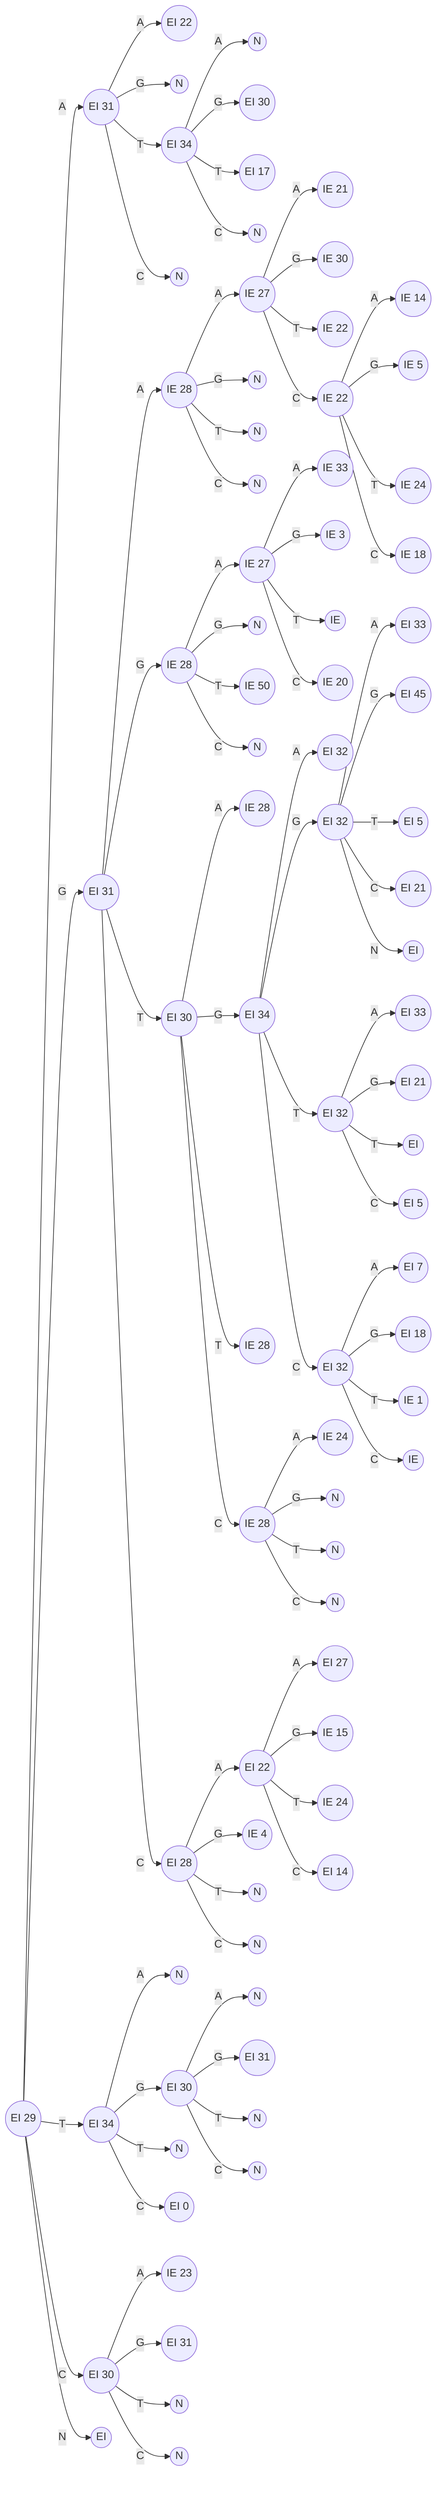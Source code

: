 graph LR
2691191888304((EI 29))
2691191888304-- A -->2691225013272
2691191888304-- G -->2691225012544
2691191888304-- T -->2691225388536
2691191888304-- C -->2691225318456
2691191888304-- N -->2691225217792
2691225013272((EI 31))
2691225013272-- A -->2691225664872
2691225013272-- G -->2691225664648
2691225013272-- T -->2691225664592
2691225013272-- C -->2691225319800
2691225664872((EI 22))
2691225664648((N))
2691225664592((EI 34))
2691225664592-- A -->2691225320024
2691225664592-- G -->2691225662352
2691225664592-- T -->2691225663752
2691225664592-- C -->2691225785624
2691225320024((N))
2691225662352((EI 30))
2691225663752((EI 17))
2691225785624((N))
2691225319800((N))
2691225012544((EI 31))
2691225012544-- A -->2691225318064
2691225012544-- G -->2691225740120
2691225012544-- T -->2691225290400
2691225012544-- C -->2691225317616
2691225318064((IE 28))
2691225318064-- A -->2691225215048
2691225318064-- G -->2691225663976
2691225318064-- T -->2691225375744
2691225318064-- C -->2691225787472
2691225215048((IE 27))
2691225215048-- A -->2691225429552
2691225215048-- G -->2691225430560
2691225215048-- T -->2691225429496
2691225215048-- C -->2691225429608
2691225429552((IE 21))
2691225430560((IE 30))
2691225429496((IE 22))
2691225429608((IE 22))
2691225429608-- A -->2691225661792
2691225429608-- G -->2691225662072
2691225429608-- T -->2691225664144
2691225429608-- C -->2691225011928
2691225661792((IE 14))
2691225662072((IE 5))
2691225664144((IE 24))
2691225011928((IE 18))
2691225663976((N))
2691225375744((N))
2691225787472((N))
2691225740120((IE 28))
2691225740120-- A -->2691225375576
2691225740120-- G -->2691225430504
2691225740120-- T -->2691225428208
2691225740120-- C -->2691225289784
2691225375576((IE 27))
2691225375576-- A -->2691225430784
2691225375576-- G -->2691225430952
2691225375576-- T -->2691225291408
2691225375576-- C -->2691225429048
2691225430784((IE 33))
2691225430952((IE 3))
2691225291408((IE))
2691225429048((IE 20))
2691225430504((N))
2691225428208((IE 50))
2691225289784((N))
2691225290400((EI 30))
2691225290400-- A -->2691225217960
2691225290400-- G -->2691225216896
2691225290400-- T -->2691225739840
2691225290400-- C -->2691225215104
2691225217960((IE 28))
2691225216896((EI 34))
2691225216896-- A -->2691225740512
2691225216896-- G -->2691225739672
2691225216896-- T -->2691225373384
2691225216896-- C -->2691225320584
2691225740512((EI 32))
2691225739672((EI 32))
2691225739672-- A -->2691225218856
2691225739672-- G -->2691225219024
2691225739672-- T -->2691225378768
2691225739672-- C -->2691225785120
2691225739672-- N -->2691225665264
2691225218856((EI 33))
2691225219024((EI 45))
2691225378768((EI 5))
2691225785120((EI 21))
2691225665264((EI))
2691225373384((EI 32))
2691225373384-- A -->2691225318848
2691225373384-- G -->2691225318904
2691225373384-- T -->2691195415520
2691225373384-- C -->2691225290848
2691225318848((EI 33))
2691225318904((EI 21))
2691195415520((EI))
2691225290848((EI 5))
2691225320584((EI 32))
2691225320584-- A -->2691225291520
2691225320584-- G -->2691225390272
2691225320584-- T -->2691225388648
2691225320584-- C -->2691225389656
2691225291520((EI 7))
2691225390272((EI 18))
2691225388648((IE 1))
2691225389656((IE))
2691225739840((IE 28))
2691225215104((IE 28))
2691225215104-- A -->2691225388984
2691225215104-- G -->2691225431848
2691225215104-- T -->2691225430672
2691225215104-- C -->2691225372152
2691225388984((IE 24))
2691225431848((N))
2691225430672((N))
2691225372152((N))
2691225317616((EI 28))
2691225317616-- A -->2691225319016
2691225317616-- G -->2691225321144
2691225317616-- T -->2691225387920
2691225317616-- C -->2691225387136
2691225319016((EI 22))
2691225319016-- A -->2691225376808
2691225319016-- G -->2691225378656
2691225319016-- T -->2691225217400
2691225319016-- C -->2691225289952
2691225376808((EI 27))
2691225378656((IE 15))
2691225217400((IE 24))
2691225289952((EI 14))
2691225321144((IE 4))
2691225387920((N))
2691225387136((N))
2691225388536((EI 34))
2691225388536-- A -->2691225387584
2691225388536-- G -->2691225389936
2691225388536-- T -->2691225013552
2691225388536-- C -->2691225417040
2691225387584((N))
2691225389936((EI 30))
2691225389936-- A -->2691225318624
2691225389936-- G -->2691225430112
2691225389936-- T -->2691225428152
2691225389936-- C -->2691225417936
2691225318624((N))
2691225430112((EI 31))
2691225428152((N))
2691225417936((N))
2691225013552((N))
2691225417040((EI 0))
2691225318456((EI 30))
2691225318456-- A -->2691225418664
2691225318456-- G -->2691225742136
2691225318456-- T -->2691225376192
2691225318456-- C -->2691225290512
2691225418664((IE 23))
2691225742136((EI 31))
2691225376192((N))
2691225290512((N))
2691225217792((EI))